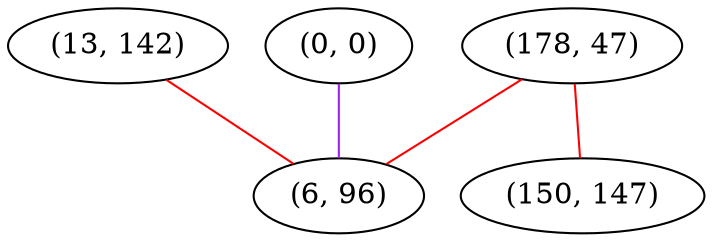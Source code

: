 graph "" {
"(13, 142)";
"(178, 47)";
"(0, 0)";
"(6, 96)";
"(150, 147)";
"(13, 142)" -- "(6, 96)"  [color=red, key=0, weight=1];
"(178, 47)" -- "(150, 147)"  [color=red, key=0, weight=1];
"(178, 47)" -- "(6, 96)"  [color=red, key=0, weight=1];
"(0, 0)" -- "(6, 96)"  [color=purple, key=0, weight=4];
}
